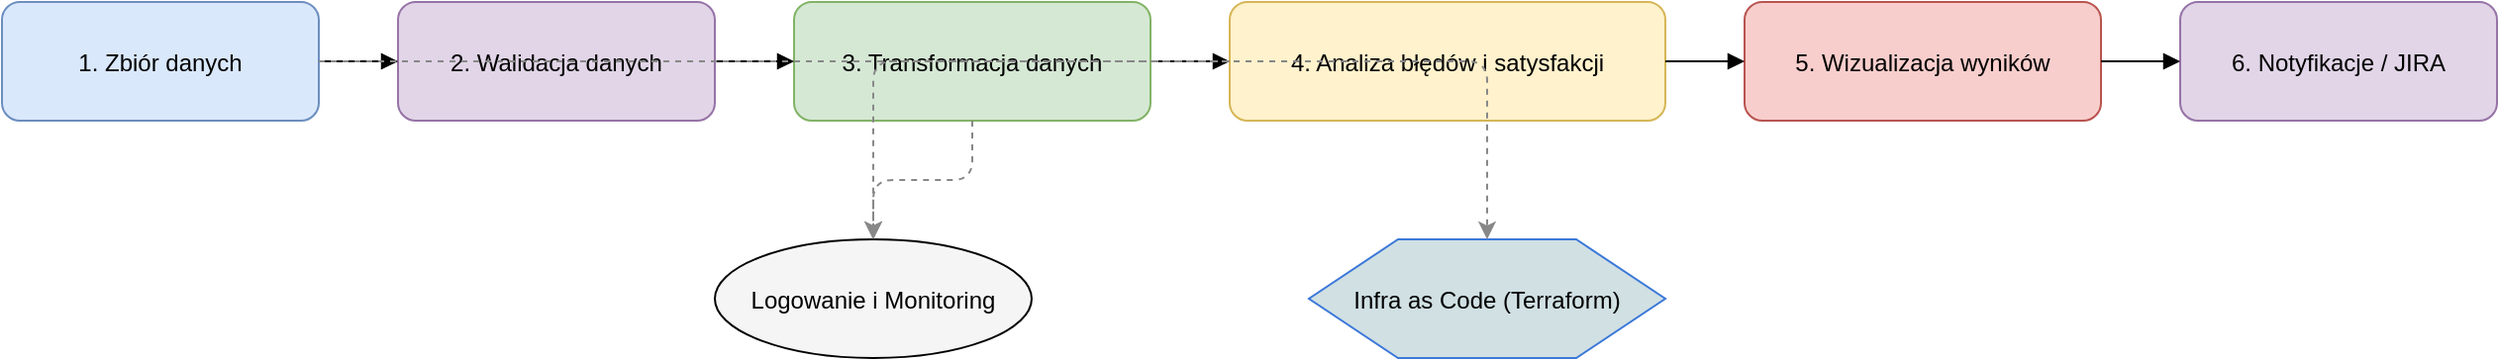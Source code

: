 <mxfile>
  <diagram name="Rockstar Data Pipeline" id="0hFgL3zqkLNT8CQItcc7">
    <mxGraphModel dx="1037" dy="603" grid="1" gridSize="10" guides="1" tooltips="1" connect="1" arrows="1" fold="1" page="1" pageScale="1" pageWidth="827" pageHeight="1169" math="0" shadow="0">
      <root>
        <mxCell id="0"/>
        <mxCell id="1" parent="0"/>
        
        <!-- Data Ingestion -->
        <mxCell id="2" value="1. Zbiór danych" style="shape=rectangle;rounded=1;fillColor=#dae8fc;strokeColor=#6c8ebf;" vertex="1" parent="1">
          <mxGeometry x="40" y="40" width="160" height="60" as="geometry"/>
        </mxCell>
        
        <!-- Validation -->
        <mxCell id="3" value="2. Walidacja danych" style="shape=rectangle;rounded=1;fillColor=#e1d5e7;strokeColor=#9673a6;" vertex="1" parent="1">
          <mxGeometry x="240" y="40" width="160" height="60" as="geometry"/>
        </mxCell>
        
        <!-- Transformation -->
        <mxCell id="4" value="3. Transformacja danych" style="shape=rectangle;rounded=1;fillColor=#d5e8d4;strokeColor=#82b366;" vertex="1" parent="1">
          <mxGeometry x="440" y="40" width="180" height="60" as="geometry"/>
        </mxCell>

        <!-- Analysis -->
        <mxCell id="5" value="4. Analiza błędów i satysfakcji" style="shape=rectangle;rounded=1;fillColor=#fff2cc;strokeColor=#d6b656;" vertex="1" parent="1">
          <mxGeometry x="660" y="40" width="220" height="60" as="geometry"/>
        </mxCell>
        
        <!-- Visualization -->
        <mxCell id="6" value="5. Wizualizacja wyników" style="shape=rectangle;rounded=1;fillColor=#f8cecc;strokeColor=#b85450;" vertex="1" parent="1">
          <mxGeometry x="920" y="40" width="180" height="60" as="geometry"/>
        </mxCell>
        
        <!-- JIRA/Notifications -->
        <mxCell id="7" value="6. Notyfikacje / JIRA" style="shape=rectangle;rounded=1;fillColor=#e1d5e7;strokeColor=#9673a6;" vertex="1" parent="1">
          <mxGeometry x="1140" y="40" width="160" height="60" as="geometry"/>
        </mxCell>
        
        <!-- Logging -->
        <mxCell id="8" value="Logowanie i Monitoring" style="shape=ellipse;fillColor=#f5f5f5;strokeColor=#000000;" vertex="1" parent="1">
          <mxGeometry x="400" y="160" width="160" height="60" as="geometry"/>
        </mxCell>

        <!-- Infra as Code -->
        <mxCell id="9" value="Infra as Code (Terraform)" style="shape=hexagon;fillColor=#d0e0e3;strokeColor=#3c78d8;" vertex="1" parent="1">
          <mxGeometry x="700" y="160" width="180" height="60" as="geometry"/>
        </mxCell>

        <!-- Connectors -->
        <mxCell id="10" style="edgeStyle=orthogonalEdgeStyle;endArrow=block;strokeColor=#000000;" edge="1" source="2" target="3" parent="1">
          <mxGeometry relative="1" as="geometry"/>
        </mxCell>
        <mxCell id="11" style="edgeStyle=orthogonalEdgeStyle;endArrow=block;strokeColor=#000000;" edge="1" source="3" target="4" parent="1">
          <mxGeometry relative="1" as="geometry"/>
        </mxCell>
        <mxCell id="12" style="edgeStyle=orthogonalEdgeStyle;endArrow=block;strokeColor=#000000;" edge="1" source="4" target="5" parent="1">
          <mxGeometry relative="1" as="geometry"/>
        </mxCell>
        <mxCell id="13" style="edgeStyle=orthogonalEdgeStyle;endArrow=block;strokeColor=#000000;" edge="1" source="5" target="6" parent="1">
          <mxGeometry relative="1" as="geometry"/>
        </mxCell>
        <mxCell id="14" style="edgeStyle=orthogonalEdgeStyle;endArrow=block;strokeColor=#000000;" edge="1" source="6" target="7" parent="1">
          <mxGeometry relative="1" as="geometry"/>
        </mxCell>
        <mxCell id="15" style="edgeStyle=orthogonalEdgeStyle;dashed=1;strokeColor=#888888;" edge="1" source="4" target="8" parent="1">
          <mxGeometry relative="1" as="geometry"/>
        </mxCell>
        <mxCell id="16" style="edgeStyle=orthogonalEdgeStyle;dashed=1;strokeColor=#888888;" edge="1" source="5" target="8" parent="1">
          <mxGeometry relative="1" as="geometry"/>
        </mxCell>
        <mxCell id="17" style="edgeStyle=orthogonalEdgeStyle;dashed=1;strokeColor=#888888;" edge="1" source="2" target="9" parent="1">
          <mxGeometry relative="1" as="geometry"/>
        </mxCell>

      </root>
    </mxGraphModel>
  </diagram>
</mxfile>
